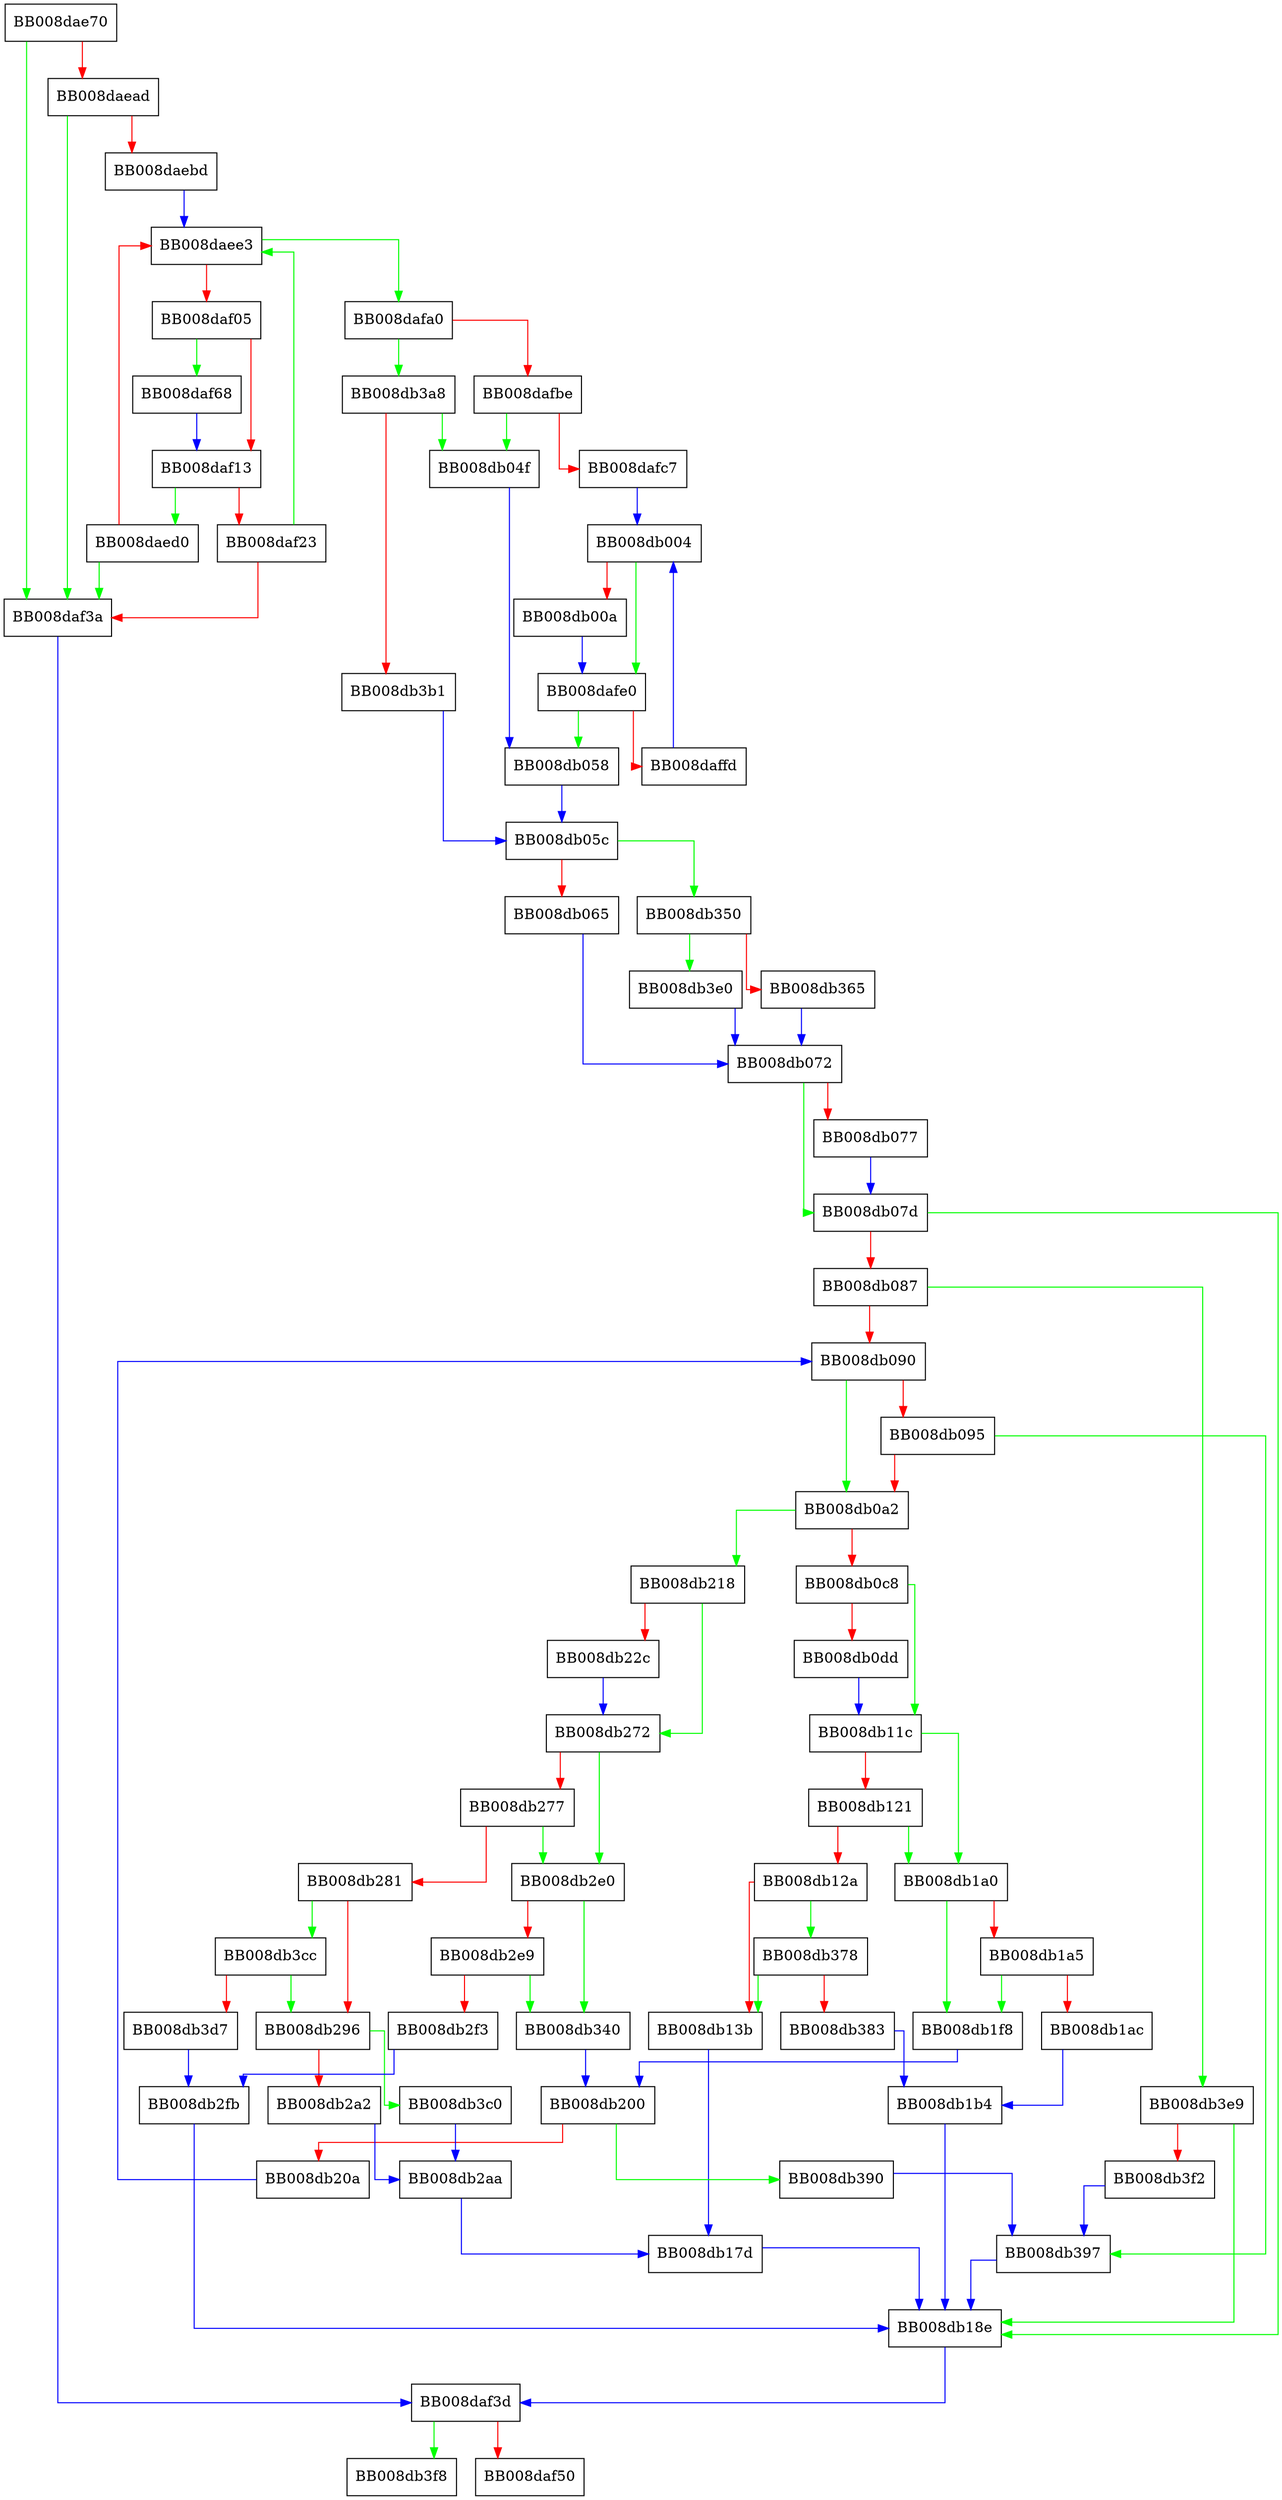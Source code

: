 digraph tdelete {
  node [shape="box"];
  graph [splines=ortho];
  BB008dae70 -> BB008daf3a [color="green"];
  BB008dae70 -> BB008daead [color="red"];
  BB008daead -> BB008daf3a [color="green"];
  BB008daead -> BB008daebd [color="red"];
  BB008daebd -> BB008daee3 [color="blue"];
  BB008daed0 -> BB008daf3a [color="green"];
  BB008daed0 -> BB008daee3 [color="red"];
  BB008daee3 -> BB008dafa0 [color="green"];
  BB008daee3 -> BB008daf05 [color="red"];
  BB008daf05 -> BB008daf68 [color="green"];
  BB008daf05 -> BB008daf13 [color="red"];
  BB008daf13 -> BB008daed0 [color="green"];
  BB008daf13 -> BB008daf23 [color="red"];
  BB008daf23 -> BB008daee3 [color="green"];
  BB008daf23 -> BB008daf3a [color="red"];
  BB008daf3a -> BB008daf3d [color="blue"];
  BB008daf3d -> BB008db3f8 [color="green"];
  BB008daf3d -> BB008daf50 [color="red"];
  BB008daf68 -> BB008daf13 [color="blue"];
  BB008dafa0 -> BB008db3a8 [color="green"];
  BB008dafa0 -> BB008dafbe [color="red"];
  BB008dafbe -> BB008db04f [color="green"];
  BB008dafbe -> BB008dafc7 [color="red"];
  BB008dafc7 -> BB008db004 [color="blue"];
  BB008dafe0 -> BB008db058 [color="green"];
  BB008dafe0 -> BB008daffd [color="red"];
  BB008daffd -> BB008db004 [color="blue"];
  BB008db004 -> BB008dafe0 [color="green"];
  BB008db004 -> BB008db00a [color="red"];
  BB008db00a -> BB008dafe0 [color="blue"];
  BB008db04f -> BB008db058 [color="blue"];
  BB008db058 -> BB008db05c [color="blue"];
  BB008db05c -> BB008db350 [color="green"];
  BB008db05c -> BB008db065 [color="red"];
  BB008db065 -> BB008db072 [color="blue"];
  BB008db072 -> BB008db07d [color="green"];
  BB008db072 -> BB008db077 [color="red"];
  BB008db077 -> BB008db07d [color="blue"];
  BB008db07d -> BB008db18e [color="green"];
  BB008db07d -> BB008db087 [color="red"];
  BB008db087 -> BB008db3e9 [color="green"];
  BB008db087 -> BB008db090 [color="red"];
  BB008db090 -> BB008db0a2 [color="green"];
  BB008db090 -> BB008db095 [color="red"];
  BB008db095 -> BB008db397 [color="green"];
  BB008db095 -> BB008db0a2 [color="red"];
  BB008db0a2 -> BB008db218 [color="green"];
  BB008db0a2 -> BB008db0c8 [color="red"];
  BB008db0c8 -> BB008db11c [color="green"];
  BB008db0c8 -> BB008db0dd [color="red"];
  BB008db0dd -> BB008db11c [color="blue"];
  BB008db11c -> BB008db1a0 [color="green"];
  BB008db11c -> BB008db121 [color="red"];
  BB008db121 -> BB008db1a0 [color="green"];
  BB008db121 -> BB008db12a [color="red"];
  BB008db12a -> BB008db378 [color="green"];
  BB008db12a -> BB008db13b [color="red"];
  BB008db13b -> BB008db17d [color="blue"];
  BB008db17d -> BB008db18e [color="blue"];
  BB008db18e -> BB008daf3d [color="blue"];
  BB008db1a0 -> BB008db1f8 [color="green"];
  BB008db1a0 -> BB008db1a5 [color="red"];
  BB008db1a5 -> BB008db1f8 [color="green"];
  BB008db1a5 -> BB008db1ac [color="red"];
  BB008db1ac -> BB008db1b4 [color="blue"];
  BB008db1b4 -> BB008db18e [color="blue"];
  BB008db1f8 -> BB008db200 [color="blue"];
  BB008db200 -> BB008db390 [color="green"];
  BB008db200 -> BB008db20a [color="red"];
  BB008db20a -> BB008db090 [color="blue"];
  BB008db218 -> BB008db272 [color="green"];
  BB008db218 -> BB008db22c [color="red"];
  BB008db22c -> BB008db272 [color="blue"];
  BB008db272 -> BB008db2e0 [color="green"];
  BB008db272 -> BB008db277 [color="red"];
  BB008db277 -> BB008db2e0 [color="green"];
  BB008db277 -> BB008db281 [color="red"];
  BB008db281 -> BB008db3cc [color="green"];
  BB008db281 -> BB008db296 [color="red"];
  BB008db296 -> BB008db3c0 [color="green"];
  BB008db296 -> BB008db2a2 [color="red"];
  BB008db2a2 -> BB008db2aa [color="blue"];
  BB008db2aa -> BB008db17d [color="blue"];
  BB008db2e0 -> BB008db340 [color="green"];
  BB008db2e0 -> BB008db2e9 [color="red"];
  BB008db2e9 -> BB008db340 [color="green"];
  BB008db2e9 -> BB008db2f3 [color="red"];
  BB008db2f3 -> BB008db2fb [color="blue"];
  BB008db2fb -> BB008db18e [color="blue"];
  BB008db340 -> BB008db200 [color="blue"];
  BB008db350 -> BB008db3e0 [color="green"];
  BB008db350 -> BB008db365 [color="red"];
  BB008db365 -> BB008db072 [color="blue"];
  BB008db378 -> BB008db13b [color="green"];
  BB008db378 -> BB008db383 [color="red"];
  BB008db383 -> BB008db1b4 [color="blue"];
  BB008db390 -> BB008db397 [color="blue"];
  BB008db397 -> BB008db18e [color="blue"];
  BB008db3a8 -> BB008db04f [color="green"];
  BB008db3a8 -> BB008db3b1 [color="red"];
  BB008db3b1 -> BB008db05c [color="blue"];
  BB008db3c0 -> BB008db2aa [color="blue"];
  BB008db3cc -> BB008db296 [color="green"];
  BB008db3cc -> BB008db3d7 [color="red"];
  BB008db3d7 -> BB008db2fb [color="blue"];
  BB008db3e0 -> BB008db072 [color="blue"];
  BB008db3e9 -> BB008db18e [color="green"];
  BB008db3e9 -> BB008db3f2 [color="red"];
  BB008db3f2 -> BB008db397 [color="blue"];
}